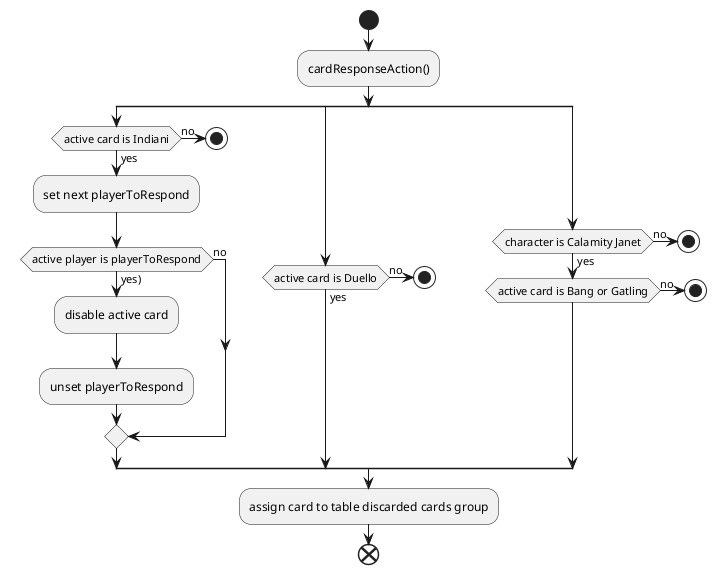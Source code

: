 @startuml

start
    :cardResponseAction();

    split
        if(active card is Indiani) then (yes)
            :set next playerToRespond;
            if(active player is playerToRespond) then (yes))
                :disable active card;
                :unset playerToRespond;
            else (no)
            endif
        else (no)
            stop
        endif
    split again
        if(active card is Duello) then (yes)

        else (no)
            stop
        endif
    split again
        if(character is Calamity Janet) then (yes)
            if(active card is Bang or Gatling)
            else (no)
                stop
            endif
        else (no)
            stop
        endif
    end split
    :assign card to table discarded cards group;

end

@enduml
